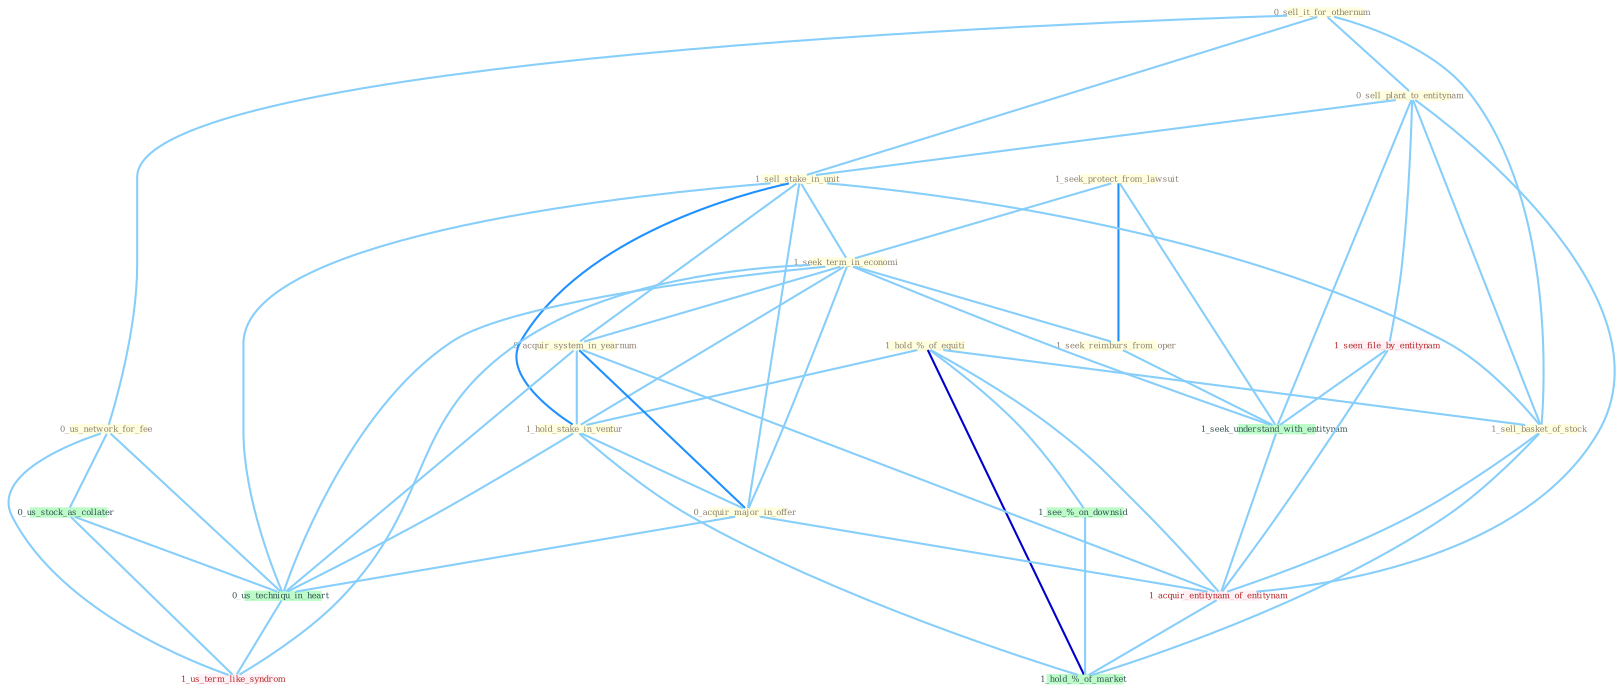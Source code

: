 Graph G{ 
    node
    [shape=polygon,style=filled,width=.5,height=.06,color="#BDFCC9",fixedsize=true,fontsize=4,
    fontcolor="#2f4f4f"];
    {node
    [color="#ffffe0", fontcolor="#8b7d6b"] "0_sell_it_for_othernum " "0_us_network_for_fee " "1_hold_%_of_equiti " "1_seek_protect_from_lawsuit " "0_sell_plant_to_entitynam " "1_sell_stake_in_unit " "1_seek_term_in_economi " "0_acquir_system_in_yearnum " "1_hold_stake_in_ventur " "1_sell_basket_of_stock " "0_acquir_major_in_offer " "1_seek_reimburs_from_oper "}
{node [color="#fff0f5", fontcolor="#b22222"] "1_seen_file_by_entitynam " "1_acquir_entitynam_of_entitynam " "1_us_term_like_syndrom "}
edge [color="#B0E2FF"];

	"0_sell_it_for_othernum " -- "0_us_network_for_fee " [w="1", color="#87cefa" ];
	"0_sell_it_for_othernum " -- "0_sell_plant_to_entitynam " [w="1", color="#87cefa" ];
	"0_sell_it_for_othernum " -- "1_sell_stake_in_unit " [w="1", color="#87cefa" ];
	"0_sell_it_for_othernum " -- "1_sell_basket_of_stock " [w="1", color="#87cefa" ];
	"0_us_network_for_fee " -- "0_us_stock_as_collater " [w="1", color="#87cefa" ];
	"0_us_network_for_fee " -- "0_us_techniqu_in_heart " [w="1", color="#87cefa" ];
	"0_us_network_for_fee " -- "1_us_term_like_syndrom " [w="1", color="#87cefa" ];
	"1_hold_%_of_equiti " -- "1_hold_stake_in_ventur " [w="1", color="#87cefa" ];
	"1_hold_%_of_equiti " -- "1_sell_basket_of_stock " [w="1", color="#87cefa" ];
	"1_hold_%_of_equiti " -- "1_acquir_entitynam_of_entitynam " [w="1", color="#87cefa" ];
	"1_hold_%_of_equiti " -- "1_see_%_on_downsid " [w="1", color="#87cefa" ];
	"1_hold_%_of_equiti " -- "1_hold_%_of_market " [w="3", color="#0000cd" , len=0.6];
	"1_seek_protect_from_lawsuit " -- "1_seek_term_in_economi " [w="1", color="#87cefa" ];
	"1_seek_protect_from_lawsuit " -- "1_seek_reimburs_from_oper " [w="2", color="#1e90ff" , len=0.8];
	"1_seek_protect_from_lawsuit " -- "1_seek_understand_with_entitynam " [w="1", color="#87cefa" ];
	"0_sell_plant_to_entitynam " -- "1_sell_stake_in_unit " [w="1", color="#87cefa" ];
	"0_sell_plant_to_entitynam " -- "1_sell_basket_of_stock " [w="1", color="#87cefa" ];
	"0_sell_plant_to_entitynam " -- "1_seen_file_by_entitynam " [w="1", color="#87cefa" ];
	"0_sell_plant_to_entitynam " -- "1_seek_understand_with_entitynam " [w="1", color="#87cefa" ];
	"0_sell_plant_to_entitynam " -- "1_acquir_entitynam_of_entitynam " [w="1", color="#87cefa" ];
	"1_sell_stake_in_unit " -- "1_seek_term_in_economi " [w="1", color="#87cefa" ];
	"1_sell_stake_in_unit " -- "0_acquir_system_in_yearnum " [w="1", color="#87cefa" ];
	"1_sell_stake_in_unit " -- "1_hold_stake_in_ventur " [w="2", color="#1e90ff" , len=0.8];
	"1_sell_stake_in_unit " -- "1_sell_basket_of_stock " [w="1", color="#87cefa" ];
	"1_sell_stake_in_unit " -- "0_acquir_major_in_offer " [w="1", color="#87cefa" ];
	"1_sell_stake_in_unit " -- "0_us_techniqu_in_heart " [w="1", color="#87cefa" ];
	"1_seek_term_in_economi " -- "0_acquir_system_in_yearnum " [w="1", color="#87cefa" ];
	"1_seek_term_in_economi " -- "1_hold_stake_in_ventur " [w="1", color="#87cefa" ];
	"1_seek_term_in_economi " -- "0_acquir_major_in_offer " [w="1", color="#87cefa" ];
	"1_seek_term_in_economi " -- "1_seek_reimburs_from_oper " [w="1", color="#87cefa" ];
	"1_seek_term_in_economi " -- "1_seek_understand_with_entitynam " [w="1", color="#87cefa" ];
	"1_seek_term_in_economi " -- "0_us_techniqu_in_heart " [w="1", color="#87cefa" ];
	"1_seek_term_in_economi " -- "1_us_term_like_syndrom " [w="1", color="#87cefa" ];
	"0_acquir_system_in_yearnum " -- "1_hold_stake_in_ventur " [w="1", color="#87cefa" ];
	"0_acquir_system_in_yearnum " -- "0_acquir_major_in_offer " [w="2", color="#1e90ff" , len=0.8];
	"0_acquir_system_in_yearnum " -- "1_acquir_entitynam_of_entitynam " [w="1", color="#87cefa" ];
	"0_acquir_system_in_yearnum " -- "0_us_techniqu_in_heart " [w="1", color="#87cefa" ];
	"1_hold_stake_in_ventur " -- "0_acquir_major_in_offer " [w="1", color="#87cefa" ];
	"1_hold_stake_in_ventur " -- "0_us_techniqu_in_heart " [w="1", color="#87cefa" ];
	"1_hold_stake_in_ventur " -- "1_hold_%_of_market " [w="1", color="#87cefa" ];
	"1_sell_basket_of_stock " -- "1_acquir_entitynam_of_entitynam " [w="1", color="#87cefa" ];
	"1_sell_basket_of_stock " -- "1_hold_%_of_market " [w="1", color="#87cefa" ];
	"0_acquir_major_in_offer " -- "1_acquir_entitynam_of_entitynam " [w="1", color="#87cefa" ];
	"0_acquir_major_in_offer " -- "0_us_techniqu_in_heart " [w="1", color="#87cefa" ];
	"1_seek_reimburs_from_oper " -- "1_seek_understand_with_entitynam " [w="1", color="#87cefa" ];
	"1_seen_file_by_entitynam " -- "1_seek_understand_with_entitynam " [w="1", color="#87cefa" ];
	"1_seen_file_by_entitynam " -- "1_acquir_entitynam_of_entitynam " [w="1", color="#87cefa" ];
	"0_us_stock_as_collater " -- "0_us_techniqu_in_heart " [w="1", color="#87cefa" ];
	"0_us_stock_as_collater " -- "1_us_term_like_syndrom " [w="1", color="#87cefa" ];
	"1_seek_understand_with_entitynam " -- "1_acquir_entitynam_of_entitynam " [w="1", color="#87cefa" ];
	"1_acquir_entitynam_of_entitynam " -- "1_hold_%_of_market " [w="1", color="#87cefa" ];
	"0_us_techniqu_in_heart " -- "1_us_term_like_syndrom " [w="1", color="#87cefa" ];
	"1_see_%_on_downsid " -- "1_hold_%_of_market " [w="1", color="#87cefa" ];
}